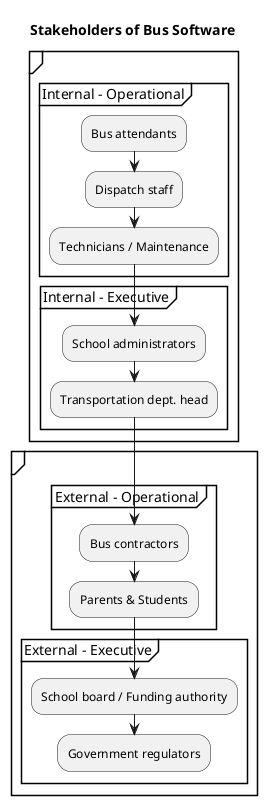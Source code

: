 @startuml
title Stakeholders of Bus Software

skinparam rectangle {
  BorderColor black
  BackgroundColor white
}

partition " " {
  partition "Internal - Operational" {
    :Bus attendants;
    :Dispatch staff;
    :Technicians / Maintenance;
  }
  partition "Internal - Executive" {
    :School administrators;
    :Transportation dept. head;
  }
}
partition " " {
  partition "External - Operational" {
    :Bus contractors;
    :Parents & Students;
  }
  partition "External - Executive" {
    :School board / Funding authority;
    :Government regulators;
  }
}
@enduml